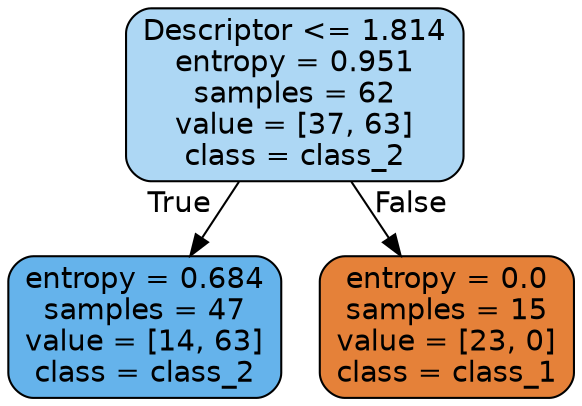 digraph Tree {
node [shape=box, style="filled, rounded", color="black", fontname="helvetica"] ;
edge [fontname="helvetica"] ;
0 [label="Descriptor <= 1.814\nentropy = 0.951\nsamples = 62\nvalue = [37, 63]\nclass = class_2", fillcolor="#add7f4"] ;
1 [label="entropy = 0.684\nsamples = 47\nvalue = [14, 63]\nclass = class_2", fillcolor="#65b3eb"] ;
0 -> 1 [labeldistance=2.5, labelangle=45, headlabel="True"] ;
2 [label="entropy = 0.0\nsamples = 15\nvalue = [23, 0]\nclass = class_1", fillcolor="#e58139"] ;
0 -> 2 [labeldistance=2.5, labelangle=-45, headlabel="False"] ;
}